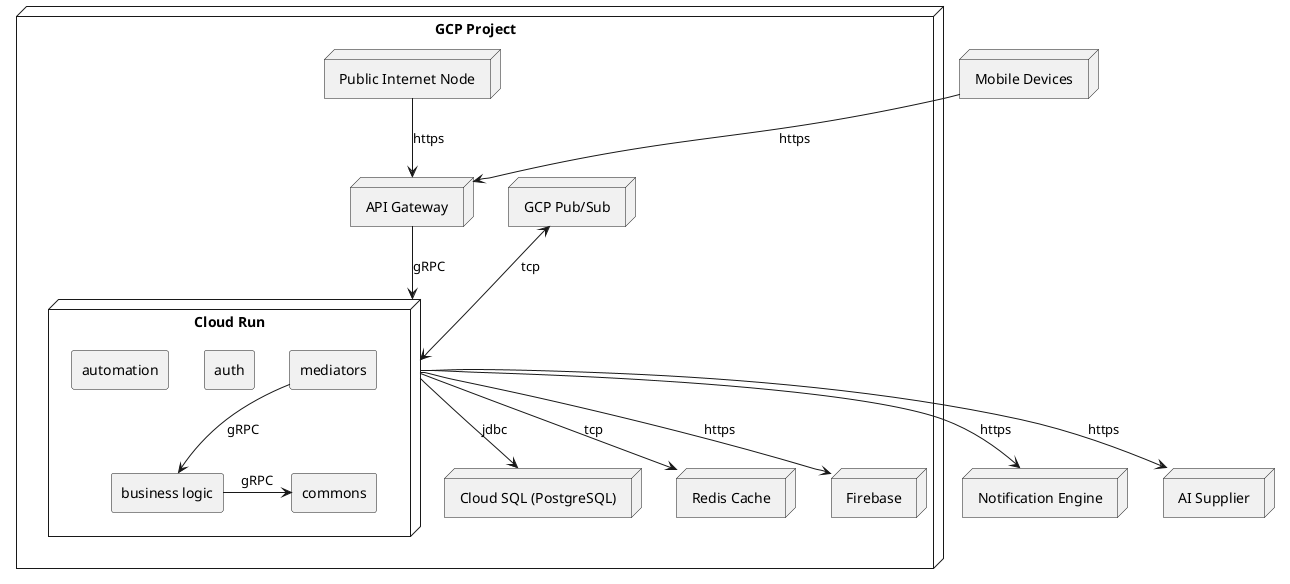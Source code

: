 @startuml deployment-diagram
skinparam packageStyle rectangle

node "GCP Project" {
    node "API Gateway" {
    }

    node "Cloud Run" {

        rectangle mediators {
        }

        rectangle auth {
        }

        rectangle "business logic" {
        }

        rectangle automation {
        }

        [mediators] -down-> [business logic] : gRPC
        [business logic] -right-> [commons] : gRPC

        rectangle commons {
        }

        
        
    }

    node "Cloud SQL (PostgreSQL)" {
    }

    node "Redis Cache" {
    }
    
    node "Public Internet Node" {
    }

    node "GCP Pub/Sub" {
    }

    node "Firebase" {
    }
}

node "Mobile Devices" {
}

node "Notification Engine" {
}

node "AI Supplier" {
}

[Public Internet Node] -down-> [API Gateway] : https
[Mobile Devices] -down-> [API Gateway] : https

[API Gateway] -down-> [Cloud Run] : gRPC
[Cloud Run] -down-> [Cloud SQL (PostgreSQL)] : jdbc
[Cloud Run] -down-> [Redis Cache] : tcp
[Cloud Run] <-up-> [GCP Pub/Sub] : tcp
[Cloud Run] -down-> [Firebase] : https
[Cloud Run] -down-> [Notification Engine] : https

[Cloud Run] -down-> [AI Supplier] : https



@enduml
